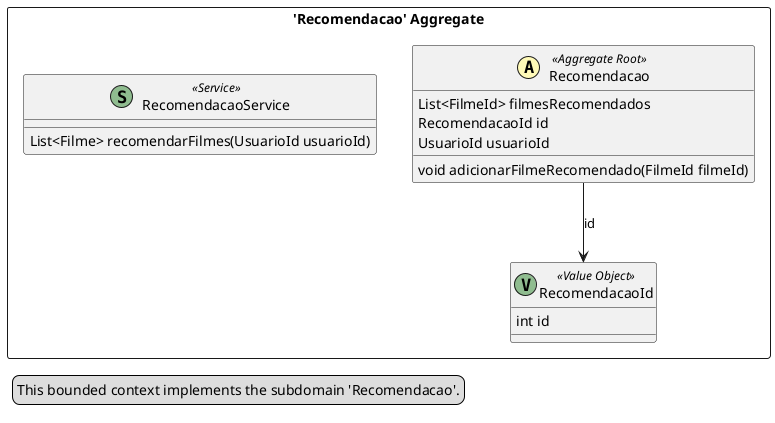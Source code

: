 @startuml

skinparam componentStyle uml2

package "'Recomendacao' Aggregate" <<Rectangle>> {
	class Recomendacao <<(A,#fffab8) Aggregate Root>> {
		List<FilmeId> filmesRecomendados
		RecomendacaoId id
		UsuarioId usuarioId
		void adicionarFilmeRecomendado(FilmeId filmeId)
	}
	class RecomendacaoId <<(V,DarkSeaGreen) Value Object>> {
		int id
	}
	class RecomendacaoService <<(S,DarkSeaGreen) Service>> {
		List<Filme> recomendarFilmes(UsuarioId usuarioId)
	}
}
Recomendacao --> RecomendacaoId : id
legend left
  This bounded context implements the subdomain 'Recomendacao'.
end legend


@enduml
